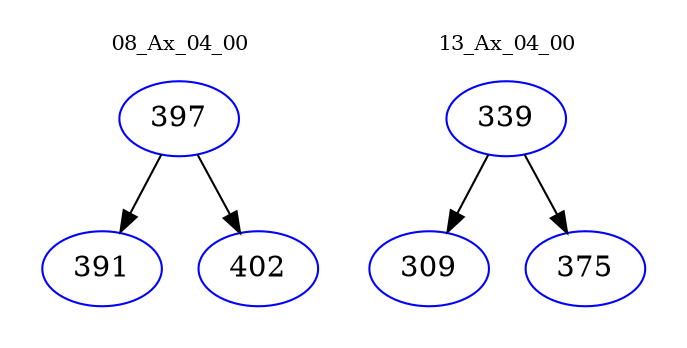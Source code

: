 digraph{
subgraph cluster_0 {
color = white
label = "08_Ax_04_00";
fontsize=10;
T0_397 [label="397", color="blue"]
T0_397 -> T0_391 [color="black"]
T0_391 [label="391", color="blue"]
T0_397 -> T0_402 [color="black"]
T0_402 [label="402", color="blue"]
}
subgraph cluster_1 {
color = white
label = "13_Ax_04_00";
fontsize=10;
T1_339 [label="339", color="blue"]
T1_339 -> T1_309 [color="black"]
T1_309 [label="309", color="blue"]
T1_339 -> T1_375 [color="black"]
T1_375 [label="375", color="blue"]
}
}
